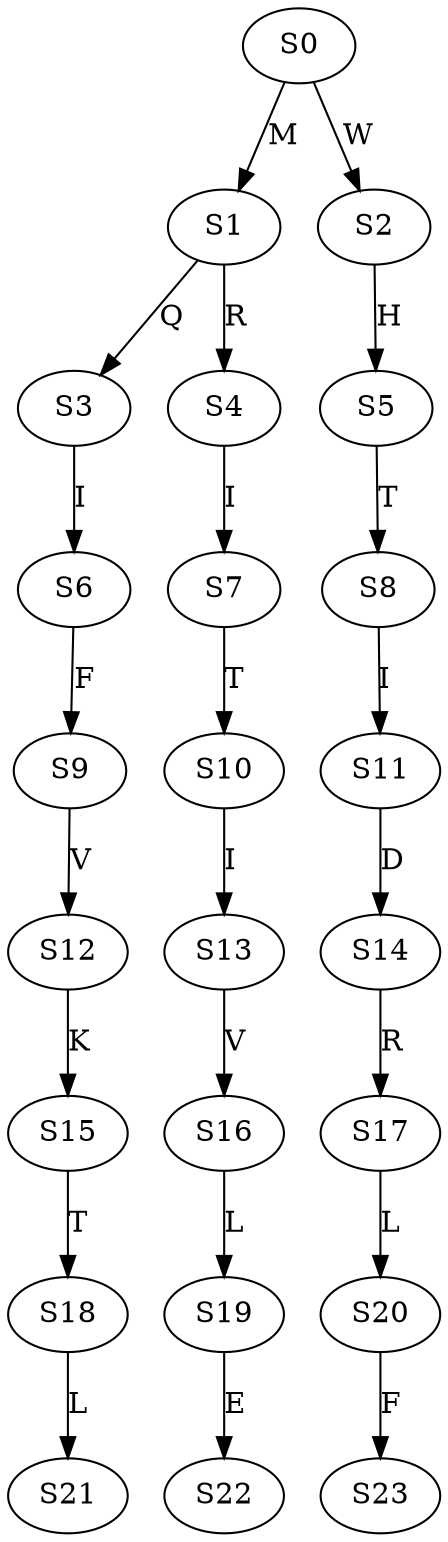 strict digraph  {
	S0 -> S1 [ label = M ];
	S0 -> S2 [ label = W ];
	S1 -> S3 [ label = Q ];
	S1 -> S4 [ label = R ];
	S2 -> S5 [ label = H ];
	S3 -> S6 [ label = I ];
	S4 -> S7 [ label = I ];
	S5 -> S8 [ label = T ];
	S6 -> S9 [ label = F ];
	S7 -> S10 [ label = T ];
	S8 -> S11 [ label = I ];
	S9 -> S12 [ label = V ];
	S10 -> S13 [ label = I ];
	S11 -> S14 [ label = D ];
	S12 -> S15 [ label = K ];
	S13 -> S16 [ label = V ];
	S14 -> S17 [ label = R ];
	S15 -> S18 [ label = T ];
	S16 -> S19 [ label = L ];
	S17 -> S20 [ label = L ];
	S18 -> S21 [ label = L ];
	S19 -> S22 [ label = E ];
	S20 -> S23 [ label = F ];
}
